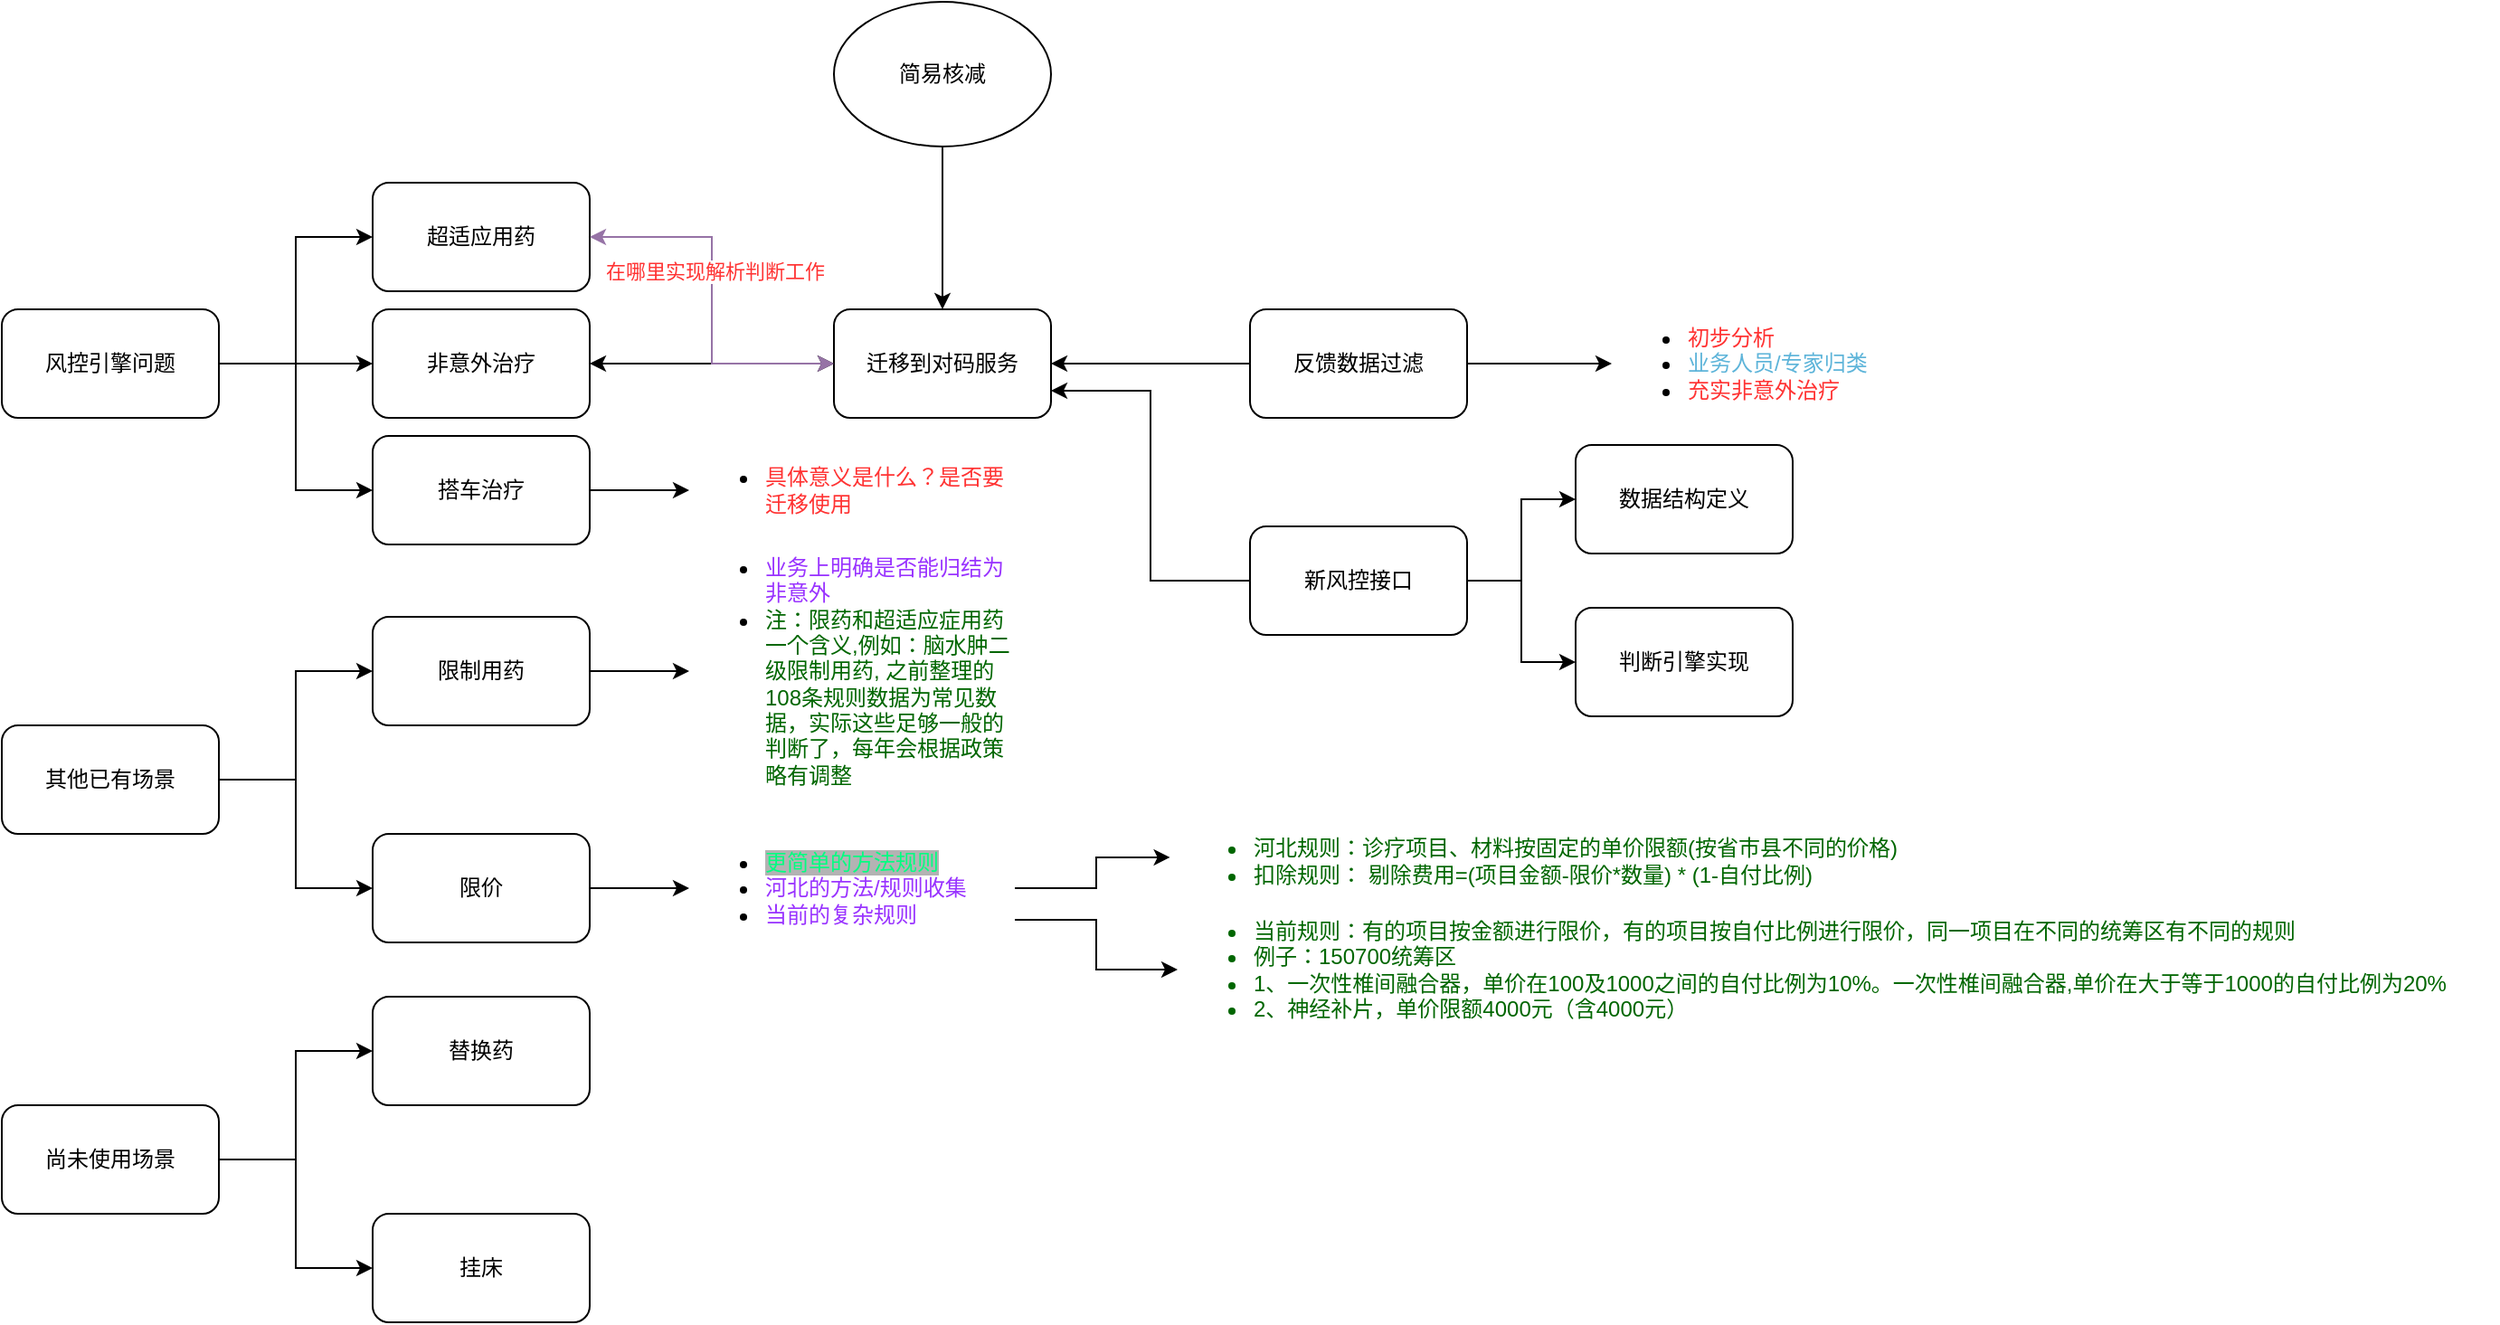 <mxfile version="20.5.1" type="github">
  <diagram id="9lWx7QE_99ikzCItOOA4" name="第 1 页">
    <mxGraphModel dx="1369" dy="769" grid="1" gridSize="10" guides="1" tooltips="1" connect="1" arrows="1" fold="1" page="1" pageScale="1" pageWidth="850" pageHeight="1100" math="0" shadow="0">
      <root>
        <mxCell id="0" />
        <mxCell id="1" parent="0" />
        <mxCell id="RwGBR16TktLq6eAA979h-1" value="风控引擎问题" style="rounded=1;whiteSpace=wrap;html=1;" parent="1" vertex="1">
          <mxGeometry x="220" y="290" width="120" height="60" as="geometry" />
        </mxCell>
        <mxCell id="RwGBR16TktLq6eAA979h-2" value="超适应用药" style="rounded=1;whiteSpace=wrap;html=1;" parent="1" vertex="1">
          <mxGeometry x="425" y="220" width="120" height="60" as="geometry" />
        </mxCell>
        <mxCell id="RwGBR16TktLq6eAA979h-3" value="非意外治疗" style="rounded=1;whiteSpace=wrap;html=1;" parent="1" vertex="1">
          <mxGeometry x="425" y="290" width="120" height="60" as="geometry" />
        </mxCell>
        <mxCell id="RwGBR16TktLq6eAA979h-4" value="搭车治疗" style="rounded=1;whiteSpace=wrap;html=1;" parent="1" vertex="1">
          <mxGeometry x="425" y="360" width="120" height="60" as="geometry" />
        </mxCell>
        <mxCell id="RwGBR16TktLq6eAA979h-5" value="" style="edgeStyle=elbowEdgeStyle;elbow=horizontal;endArrow=classic;html=1;rounded=0;entryX=0;entryY=0.5;entryDx=0;entryDy=0;exitX=1;exitY=0.5;exitDx=0;exitDy=0;" parent="1" source="RwGBR16TktLq6eAA979h-1" target="RwGBR16TktLq6eAA979h-2" edge="1">
          <mxGeometry width="50" height="50" relative="1" as="geometry">
            <mxPoint x="400" y="600" as="sourcePoint" />
            <mxPoint x="450" y="550" as="targetPoint" />
          </mxGeometry>
        </mxCell>
        <mxCell id="RwGBR16TktLq6eAA979h-6" value="" style="edgeStyle=elbowEdgeStyle;elbow=horizontal;endArrow=classic;html=1;rounded=0;entryX=0;entryY=0.5;entryDx=0;entryDy=0;exitX=1;exitY=0.5;exitDx=0;exitDy=0;" parent="1" source="RwGBR16TktLq6eAA979h-1" target="RwGBR16TktLq6eAA979h-4" edge="1">
          <mxGeometry width="50" height="50" relative="1" as="geometry">
            <mxPoint x="350" y="330" as="sourcePoint" />
            <mxPoint x="435" y="260" as="targetPoint" />
          </mxGeometry>
        </mxCell>
        <mxCell id="RwGBR16TktLq6eAA979h-7" value="" style="endArrow=classic;html=1;rounded=0;entryX=0;entryY=0.5;entryDx=0;entryDy=0;exitX=1;exitY=0.5;exitDx=0;exitDy=0;" parent="1" source="RwGBR16TktLq6eAA979h-1" target="RwGBR16TktLq6eAA979h-3" edge="1">
          <mxGeometry width="50" height="50" relative="1" as="geometry">
            <mxPoint x="400" y="600" as="sourcePoint" />
            <mxPoint x="450" y="550" as="targetPoint" />
          </mxGeometry>
        </mxCell>
        <mxCell id="RwGBR16TktLq6eAA979h-8" value="迁移到对码服务" style="rounded=1;whiteSpace=wrap;html=1;" parent="1" vertex="1">
          <mxGeometry x="680" y="290" width="120" height="60" as="geometry" />
        </mxCell>
        <mxCell id="RwGBR16TktLq6eAA979h-9" value="" style="endArrow=classic;startArrow=classic;html=1;rounded=0;entryX=0;entryY=0.5;entryDx=0;entryDy=0;exitX=1;exitY=0.5;exitDx=0;exitDy=0;" parent="1" source="RwGBR16TktLq6eAA979h-3" target="RwGBR16TktLq6eAA979h-8" edge="1">
          <mxGeometry width="50" height="50" relative="1" as="geometry">
            <mxPoint x="400" y="600" as="sourcePoint" />
            <mxPoint x="450" y="550" as="targetPoint" />
          </mxGeometry>
        </mxCell>
        <mxCell id="RwGBR16TktLq6eAA979h-10" value="简易核减" style="ellipse;whiteSpace=wrap;html=1;" parent="1" vertex="1">
          <mxGeometry x="680" y="120" width="120" height="80" as="geometry" />
        </mxCell>
        <mxCell id="RwGBR16TktLq6eAA979h-11" value="" style="endArrow=classic;html=1;rounded=0;exitX=0.5;exitY=1;exitDx=0;exitDy=0;entryX=0.5;entryY=0;entryDx=0;entryDy=0;" parent="1" source="RwGBR16TktLq6eAA979h-10" target="RwGBR16TktLq6eAA979h-8" edge="1">
          <mxGeometry width="50" height="50" relative="1" as="geometry">
            <mxPoint x="400" y="600" as="sourcePoint" />
            <mxPoint x="450" y="550" as="targetPoint" />
          </mxGeometry>
        </mxCell>
        <mxCell id="RwGBR16TktLq6eAA979h-12" value="其他已有场景" style="rounded=1;whiteSpace=wrap;html=1;" parent="1" vertex="1">
          <mxGeometry x="220" y="520" width="120" height="60" as="geometry" />
        </mxCell>
        <mxCell id="RwGBR16TktLq6eAA979h-13" value="尚未使用场景" style="rounded=1;whiteSpace=wrap;html=1;" parent="1" vertex="1">
          <mxGeometry x="220" y="730" width="120" height="60" as="geometry" />
        </mxCell>
        <mxCell id="RwGBR16TktLq6eAA979h-14" value="替换药" style="rounded=1;whiteSpace=wrap;html=1;" parent="1" vertex="1">
          <mxGeometry x="425" y="670" width="120" height="60" as="geometry" />
        </mxCell>
        <mxCell id="RwGBR16TktLq6eAA979h-15" value="" style="edgeStyle=elbowEdgeStyle;elbow=horizontal;endArrow=classic;html=1;rounded=0;exitX=1;exitY=0.5;exitDx=0;exitDy=0;entryX=0;entryY=0.5;entryDx=0;entryDy=0;" parent="1" source="RwGBR16TktLq6eAA979h-13" target="RwGBR16TktLq6eAA979h-14" edge="1">
          <mxGeometry width="50" height="50" relative="1" as="geometry">
            <mxPoint x="400" y="600" as="sourcePoint" />
            <mxPoint x="450" y="550" as="targetPoint" />
          </mxGeometry>
        </mxCell>
        <mxCell id="RwGBR16TktLq6eAA979h-16" value="挂床" style="rounded=1;whiteSpace=wrap;html=1;" parent="1" vertex="1">
          <mxGeometry x="425" y="790" width="120" height="60" as="geometry" />
        </mxCell>
        <mxCell id="RwGBR16TktLq6eAA979h-17" value="" style="edgeStyle=elbowEdgeStyle;elbow=horizontal;endArrow=classic;html=1;rounded=0;entryX=0;entryY=0.5;entryDx=0;entryDy=0;" parent="1" source="RwGBR16TktLq6eAA979h-13" target="RwGBR16TktLq6eAA979h-16" edge="1">
          <mxGeometry width="50" height="50" relative="1" as="geometry">
            <mxPoint x="350" y="770" as="sourcePoint" />
            <mxPoint x="435" y="710" as="targetPoint" />
          </mxGeometry>
        </mxCell>
        <mxCell id="RwGBR16TktLq6eAA979h-18" value="限制用药" style="rounded=1;whiteSpace=wrap;html=1;" parent="1" vertex="1">
          <mxGeometry x="425" y="460" width="120" height="60" as="geometry" />
        </mxCell>
        <mxCell id="RwGBR16TktLq6eAA979h-19" value="限价" style="rounded=1;whiteSpace=wrap;html=1;" parent="1" vertex="1">
          <mxGeometry x="425" y="580" width="120" height="60" as="geometry" />
        </mxCell>
        <mxCell id="RwGBR16TktLq6eAA979h-20" value="" style="edgeStyle=elbowEdgeStyle;elbow=horizontal;endArrow=classic;html=1;rounded=0;exitX=1;exitY=0.5;exitDx=0;exitDy=0;entryX=0;entryY=0.5;entryDx=0;entryDy=0;" parent="1" source="RwGBR16TktLq6eAA979h-12" target="RwGBR16TktLq6eAA979h-18" edge="1">
          <mxGeometry width="50" height="50" relative="1" as="geometry">
            <mxPoint x="400" y="600" as="sourcePoint" />
            <mxPoint x="450" y="550" as="targetPoint" />
          </mxGeometry>
        </mxCell>
        <mxCell id="RwGBR16TktLq6eAA979h-21" value="" style="edgeStyle=elbowEdgeStyle;elbow=horizontal;endArrow=classic;html=1;rounded=0;exitX=1;exitY=0.5;exitDx=0;exitDy=0;entryX=0;entryY=0.5;entryDx=0;entryDy=0;" parent="1" source="RwGBR16TktLq6eAA979h-12" target="RwGBR16TktLq6eAA979h-19" edge="1">
          <mxGeometry width="50" height="50" relative="1" as="geometry">
            <mxPoint x="350" y="560" as="sourcePoint" />
            <mxPoint x="435" y="500" as="targetPoint" />
          </mxGeometry>
        </mxCell>
        <mxCell id="VbVsVZrBR382r9ZTYyzd-2" value="" style="edgeStyle=orthogonalEdgeStyle;rounded=0;orthogonalLoop=1;jettySize=auto;html=1;fontColor=#006600;entryX=-0.01;entryY=0.471;entryDx=0;entryDy=0;entryPerimeter=0;" edge="1" parent="1" source="RwGBR16TktLq6eAA979h-23" target="VbVsVZrBR382r9ZTYyzd-4">
          <mxGeometry relative="1" as="geometry">
            <mxPoint x="880" y="610" as="targetPoint" />
          </mxGeometry>
        </mxCell>
        <mxCell id="RwGBR16TktLq6eAA979h-23" value="&lt;ul&gt;&lt;li&gt;&lt;font style=&quot;background-color: rgb(179, 179, 179);&quot; color=&quot;#00ff80&quot;&gt;更简单的方法规则&lt;/font&gt;&lt;/li&gt;&lt;li&gt;&lt;font color=&quot;#9933ff&quot;&gt;河北的方法/规则收集&lt;/font&gt;&lt;/li&gt;&lt;li&gt;&lt;font color=&quot;#9933ff&quot;&gt;当前的复杂规则&lt;/font&gt;&lt;/li&gt;&lt;/ul&gt;" style="text;html=1;strokeColor=none;fillColor=none;align=left;verticalAlign=middle;whiteSpace=wrap;rounded=0;" parent="1" vertex="1">
          <mxGeometry x="600" y="575" width="180" height="70" as="geometry" />
        </mxCell>
        <mxCell id="RwGBR16TktLq6eAA979h-24" value="" style="endArrow=classic;html=1;rounded=0;exitX=1;exitY=0.5;exitDx=0;exitDy=0;entryX=0;entryY=0.5;entryDx=0;entryDy=0;" parent="1" source="RwGBR16TktLq6eAA979h-19" target="RwGBR16TktLq6eAA979h-23" edge="1">
          <mxGeometry width="50" height="50" relative="1" as="geometry">
            <mxPoint x="400" y="530" as="sourcePoint" />
            <mxPoint x="450" y="480" as="targetPoint" />
          </mxGeometry>
        </mxCell>
        <mxCell id="RwGBR16TktLq6eAA979h-25" value="&lt;ul&gt;&lt;li&gt;&lt;font color=&quot;#9933ff&quot;&gt;业务上明确是否能归结为非意外&lt;/font&gt;&lt;/li&gt;&lt;li&gt;&lt;font color=&quot;#006600&quot;&gt;注：限药和超适应症用药一个含义,例如：脑水肿二级限制用药, 之前整理的108条规则数据为常见数据，实际这些足够一般的判断了，每年会根据政策略有调整&lt;/font&gt;&lt;/li&gt;&lt;/ul&gt;" style="text;html=1;strokeColor=none;fillColor=none;align=left;verticalAlign=middle;whiteSpace=wrap;rounded=0;" parent="1" vertex="1">
          <mxGeometry x="600" y="455" width="180" height="70" as="geometry" />
        </mxCell>
        <mxCell id="RwGBR16TktLq6eAA979h-26" value="" style="endArrow=classic;html=1;rounded=0;exitX=1;exitY=0.5;exitDx=0;exitDy=0;entryX=0;entryY=0.5;entryDx=0;entryDy=0;" parent="1" target="RwGBR16TktLq6eAA979h-25" edge="1">
          <mxGeometry width="50" height="50" relative="1" as="geometry">
            <mxPoint x="545" y="490" as="sourcePoint" />
            <mxPoint x="450" y="360" as="targetPoint" />
          </mxGeometry>
        </mxCell>
        <mxCell id="RwGBR16TktLq6eAA979h-27" value="" style="edgeStyle=elbowEdgeStyle;elbow=horizontal;endArrow=classic;html=1;rounded=0;fontColor=#9933FF;exitX=1;exitY=0.5;exitDx=0;exitDy=0;entryX=0;entryY=0.5;entryDx=0;entryDy=0;fillColor=#e1d5e7;strokeColor=#9673a6;startArrow=classic;startFill=1;" parent="1" source="RwGBR16TktLq6eAA979h-2" target="RwGBR16TktLq6eAA979h-8" edge="1">
          <mxGeometry width="50" height="50" relative="1" as="geometry">
            <mxPoint x="400" y="470" as="sourcePoint" />
            <mxPoint x="450" y="420" as="targetPoint" />
          </mxGeometry>
        </mxCell>
        <mxCell id="RwGBR16TktLq6eAA979h-28" value="&lt;font color=&quot;#ff3333&quot;&gt;在哪里实现解析判断工作&lt;/font&gt;" style="edgeLabel;html=1;align=center;verticalAlign=middle;resizable=0;points=[];fontColor=#9933FF;" parent="RwGBR16TktLq6eAA979h-27" vertex="1" connectable="0">
          <mxGeometry x="-0.161" y="1" relative="1" as="geometry">
            <mxPoint as="offset" />
          </mxGeometry>
        </mxCell>
        <mxCell id="RwGBR16TktLq6eAA979h-29" value="&lt;ul&gt;&lt;li&gt;&lt;font color=&quot;#ff3333&quot;&gt;具体意义是什么？是否要迁移使用&lt;/font&gt;&lt;/li&gt;&lt;/ul&gt;" style="text;html=1;strokeColor=none;fillColor=none;align=left;verticalAlign=middle;whiteSpace=wrap;rounded=0;" parent="1" vertex="1">
          <mxGeometry x="600" y="355" width="180" height="70" as="geometry" />
        </mxCell>
        <mxCell id="RwGBR16TktLq6eAA979h-30" value="" style="endArrow=classic;html=1;rounded=0;exitX=1;exitY=0.5;exitDx=0;exitDy=0;entryX=0;entryY=0.5;entryDx=0;entryDy=0;" parent="1" target="RwGBR16TktLq6eAA979h-29" edge="1">
          <mxGeometry width="50" height="50" relative="1" as="geometry">
            <mxPoint x="545" y="390" as="sourcePoint" />
            <mxPoint x="450" y="260" as="targetPoint" />
          </mxGeometry>
        </mxCell>
        <mxCell id="RwGBR16TktLq6eAA979h-31" value="" style="endArrow=classic;html=1;rounded=0;fontColor=#FF3333;entryX=1;entryY=0.5;entryDx=0;entryDy=0;" parent="1" target="RwGBR16TktLq6eAA979h-8" edge="1">
          <mxGeometry width="50" height="50" relative="1" as="geometry">
            <mxPoint x="910" y="320" as="sourcePoint" />
            <mxPoint x="450" y="410" as="targetPoint" />
          </mxGeometry>
        </mxCell>
        <mxCell id="RwGBR16TktLq6eAA979h-32" value="反馈数据过滤" style="rounded=1;whiteSpace=wrap;html=1;" parent="1" vertex="1">
          <mxGeometry x="910" y="290" width="120" height="60" as="geometry" />
        </mxCell>
        <mxCell id="RwGBR16TktLq6eAA979h-33" value="&lt;ul&gt;&lt;li&gt;&lt;font color=&quot;#ff3333&quot;&gt;初步分析&lt;/font&gt;&lt;/li&gt;&lt;li&gt;&lt;font style=&quot;background-color: rgb(255, 255, 255);&quot; color=&quot;#5db4d9&quot;&gt;业务人员/专家归类&lt;/font&gt;&lt;/li&gt;&lt;li&gt;&lt;font color=&quot;#ff3333&quot;&gt;充实非意外治疗&lt;/font&gt;&lt;/li&gt;&lt;/ul&gt;" style="text;html=1;strokeColor=none;fillColor=none;align=left;verticalAlign=middle;whiteSpace=wrap;rounded=0;" parent="1" vertex="1">
          <mxGeometry x="1110" y="285" width="180" height="70" as="geometry" />
        </mxCell>
        <mxCell id="RwGBR16TktLq6eAA979h-34" value="" style="endArrow=classic;html=1;rounded=0;fontColor=#FF3333;entryX=0;entryY=0.5;entryDx=0;entryDy=0;exitX=1;exitY=0.5;exitDx=0;exitDy=0;" parent="1" source="RwGBR16TktLq6eAA979h-32" target="RwGBR16TktLq6eAA979h-33" edge="1">
          <mxGeometry width="50" height="50" relative="1" as="geometry">
            <mxPoint x="920" y="330" as="sourcePoint" />
            <mxPoint x="810" y="330" as="targetPoint" />
          </mxGeometry>
        </mxCell>
        <mxCell id="RwGBR16TktLq6eAA979h-35" value="新风控接口" style="rounded=1;whiteSpace=wrap;html=1;" parent="1" vertex="1">
          <mxGeometry x="910" y="410" width="120" height="60" as="geometry" />
        </mxCell>
        <mxCell id="RwGBR16TktLq6eAA979h-36" value="" style="edgeStyle=elbowEdgeStyle;elbow=horizontal;endArrow=classic;html=1;rounded=0;fontColor=#5DB4D9;entryX=1;entryY=0.75;entryDx=0;entryDy=0;exitX=0;exitY=0.5;exitDx=0;exitDy=0;" parent="1" source="RwGBR16TktLq6eAA979h-35" target="RwGBR16TktLq6eAA979h-8" edge="1">
          <mxGeometry width="50" height="50" relative="1" as="geometry">
            <mxPoint x="400" y="560" as="sourcePoint" />
            <mxPoint x="450" y="510" as="targetPoint" />
          </mxGeometry>
        </mxCell>
        <mxCell id="RwGBR16TktLq6eAA979h-37" value="&lt;font color=&quot;#000000&quot;&gt;数据结构定义&lt;/font&gt;" style="rounded=1;whiteSpace=wrap;html=1;labelBackgroundColor=#FFFFFF;fontColor=#5DB4D9;" parent="1" vertex="1">
          <mxGeometry x="1090" y="365" width="120" height="60" as="geometry" />
        </mxCell>
        <mxCell id="RwGBR16TktLq6eAA979h-38" value="&lt;font color=&quot;#000000&quot;&gt;判断引擎实现&lt;/font&gt;" style="rounded=1;whiteSpace=wrap;html=1;labelBackgroundColor=#FFFFFF;fontColor=#5DB4D9;" parent="1" vertex="1">
          <mxGeometry x="1090" y="455" width="120" height="60" as="geometry" />
        </mxCell>
        <mxCell id="RwGBR16TktLq6eAA979h-39" value="" style="edgeStyle=elbowEdgeStyle;elbow=horizontal;endArrow=classic;html=1;rounded=0;fontColor=#000000;exitX=1;exitY=0.5;exitDx=0;exitDy=0;" parent="1" source="RwGBR16TktLq6eAA979h-35" target="RwGBR16TktLq6eAA979h-37" edge="1">
          <mxGeometry width="50" height="50" relative="1" as="geometry">
            <mxPoint x="400" y="560" as="sourcePoint" />
            <mxPoint x="450" y="510" as="targetPoint" />
          </mxGeometry>
        </mxCell>
        <mxCell id="RwGBR16TktLq6eAA979h-40" value="" style="edgeStyle=elbowEdgeStyle;elbow=horizontal;endArrow=classic;html=1;rounded=0;fontColor=#000000;entryX=0;entryY=0.5;entryDx=0;entryDy=0;" parent="1" target="RwGBR16TktLq6eAA979h-38" edge="1">
          <mxGeometry width="50" height="50" relative="1" as="geometry">
            <mxPoint x="1030" y="440" as="sourcePoint" />
            <mxPoint x="1100" y="405" as="targetPoint" />
          </mxGeometry>
        </mxCell>
        <mxCell id="VbVsVZrBR382r9ZTYyzd-4" value="&lt;ul&gt;&lt;li&gt;河北规则：诊疗项目、材料按固定的单价限额(按省市县不同的价格)&lt;/li&gt;&lt;li&gt;扣除规则： 剔除费用=(项目金额-限价*数量) * (1-自付比例)&lt;/li&gt;&lt;/ul&gt;" style="text;html=1;align=left;verticalAlign=middle;resizable=0;points=[];autosize=1;strokeColor=none;fillColor=none;fontColor=#006600;" vertex="1" parent="1">
          <mxGeometry x="870" y="560" width="420" height="70" as="geometry" />
        </mxCell>
        <mxCell id="VbVsVZrBR382r9ZTYyzd-5" value="" style="edgeStyle=orthogonalEdgeStyle;rounded=0;orthogonalLoop=1;jettySize=auto;html=1;fontColor=#006600;exitX=1;exitY=0.75;exitDx=0;exitDy=0;" edge="1" parent="1" source="RwGBR16TktLq6eAA979h-23" target="VbVsVZrBR382r9ZTYyzd-6">
          <mxGeometry relative="1" as="geometry">
            <mxPoint x="780" y="640" as="sourcePoint" />
            <mxPoint x="860" y="650" as="targetPoint" />
          </mxGeometry>
        </mxCell>
        <mxCell id="VbVsVZrBR382r9ZTYyzd-6" value="&lt;ul&gt;&lt;li&gt;当前规则：有的项目按金额进行限价，有的项目按自付比例进行限价，同一项目在不同的统筹区有不同的规则&lt;/li&gt;&lt;li&gt;例子：150700统筹区&lt;/li&gt;&lt;li&gt;1、一次性椎间融合器，单价在100及1000之间的自付比例为10%。一次性椎间融合器,单价在大于等于1000的自付比例为20%&amp;nbsp; &amp;nbsp;&lt;/li&gt;&lt;li&gt;2、神经补片，单价限额4000元（含4000元）&lt;/li&gt;&lt;/ul&gt;" style="text;html=1;align=left;verticalAlign=middle;resizable=0;points=[];autosize=1;strokeColor=none;fillColor=none;fontColor=#006600;" vertex="1" parent="1">
          <mxGeometry x="870" y="605" width="730" height="100" as="geometry" />
        </mxCell>
      </root>
    </mxGraphModel>
  </diagram>
</mxfile>
